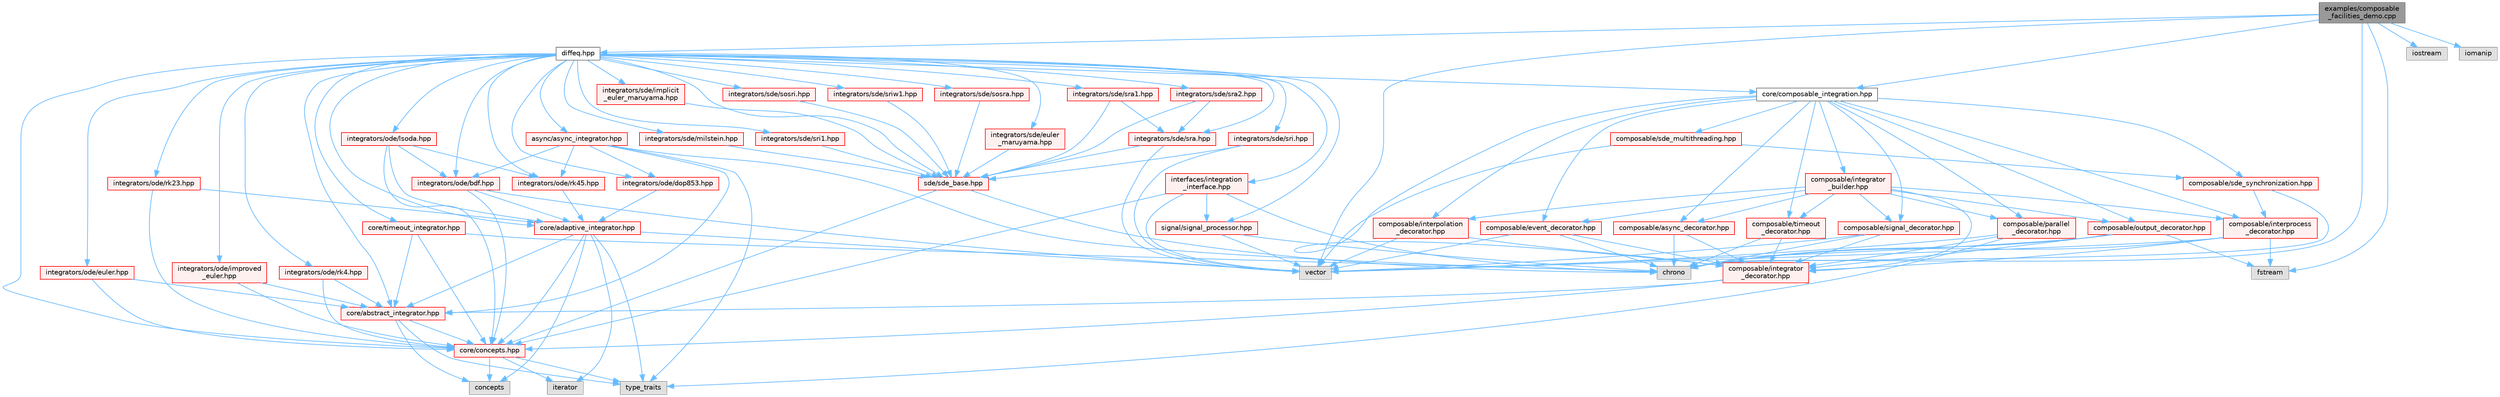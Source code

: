 digraph "examples/composable_facilities_demo.cpp"
{
 // LATEX_PDF_SIZE
  bgcolor="transparent";
  edge [fontname=Helvetica,fontsize=10,labelfontname=Helvetica,labelfontsize=10];
  node [fontname=Helvetica,fontsize=10,shape=box,height=0.2,width=0.4];
  Node1 [id="Node000001",label="examples/composable\l_facilities_demo.cpp",height=0.2,width=0.4,color="gray40", fillcolor="grey60", style="filled", fontcolor="black",tooltip="Demonstration of composable, decoupled facilities."];
  Node1 -> Node2 [id="edge1_Node000001_Node000002",color="steelblue1",style="solid",tooltip=" "];
  Node2 [id="Node000002",label="diffeq.hpp",height=0.2,width=0.4,color="grey40", fillcolor="white", style="filled",URL="$diffeq_8hpp.html",tooltip="Modern C++ ODE Integration Library with Real-time Signal Processing."];
  Node2 -> Node3 [id="edge2_Node000002_Node000003",color="steelblue1",style="solid",tooltip=" "];
  Node3 [id="Node000003",label="core/concepts.hpp",height=0.2,width=0.4,color="red", fillcolor="#FFF0F0", style="filled",URL="$concepts_8hpp_source.html",tooltip=" "];
  Node3 -> Node4 [id="edge3_Node000003_Node000004",color="steelblue1",style="solid",tooltip=" "];
  Node4 [id="Node000004",label="concepts",height=0.2,width=0.4,color="grey60", fillcolor="#E0E0E0", style="filled",tooltip=" "];
  Node3 -> Node5 [id="edge4_Node000003_Node000005",color="steelblue1",style="solid",tooltip=" "];
  Node5 [id="Node000005",label="type_traits",height=0.2,width=0.4,color="grey60", fillcolor="#E0E0E0", style="filled",tooltip=" "];
  Node3 -> Node6 [id="edge5_Node000003_Node000006",color="steelblue1",style="solid",tooltip=" "];
  Node6 [id="Node000006",label="iterator",height=0.2,width=0.4,color="grey60", fillcolor="#E0E0E0", style="filled",tooltip=" "];
  Node2 -> Node8 [id="edge6_Node000002_Node000008",color="steelblue1",style="solid",tooltip=" "];
  Node8 [id="Node000008",label="core/abstract_integrator.hpp",height=0.2,width=0.4,color="red", fillcolor="#FFF0F0", style="filled",URL="$abstract__integrator_8hpp_source.html",tooltip=" "];
  Node8 -> Node4 [id="edge7_Node000008_Node000004",color="steelblue1",style="solid",tooltip=" "];
  Node8 -> Node5 [id="edge8_Node000008_Node000005",color="steelblue1",style="solid",tooltip=" "];
  Node8 -> Node3 [id="edge9_Node000008_Node000003",color="steelblue1",style="solid",tooltip=" "];
  Node2 -> Node10 [id="edge10_Node000002_Node000010",color="steelblue1",style="solid",tooltip=" "];
  Node10 [id="Node000010",label="core/adaptive_integrator.hpp",height=0.2,width=0.4,color="red", fillcolor="#FFF0F0", style="filled",URL="$adaptive__integrator_8hpp_source.html",tooltip=" "];
  Node10 -> Node4 [id="edge11_Node000010_Node000004",color="steelblue1",style="solid",tooltip=" "];
  Node10 -> Node6 [id="edge12_Node000010_Node000006",color="steelblue1",style="solid",tooltip=" "];
  Node10 -> Node5 [id="edge13_Node000010_Node000005",color="steelblue1",style="solid",tooltip=" "];
  Node10 -> Node11 [id="edge14_Node000010_Node000011",color="steelblue1",style="solid",tooltip=" "];
  Node11 [id="Node000011",label="vector",height=0.2,width=0.4,color="grey60", fillcolor="#E0E0E0", style="filled",tooltip=" "];
  Node10 -> Node3 [id="edge15_Node000010_Node000003",color="steelblue1",style="solid",tooltip=" "];
  Node10 -> Node8 [id="edge16_Node000010_Node000008",color="steelblue1",style="solid",tooltip=" "];
  Node2 -> Node17 [id="edge17_Node000002_Node000017",color="steelblue1",style="solid",tooltip=" "];
  Node17 [id="Node000017",label="core/timeout_integrator.hpp",height=0.2,width=0.4,color="red", fillcolor="#FFF0F0", style="filled",URL="$timeout__integrator_8hpp_source.html",tooltip=" "];
  Node17 -> Node19 [id="edge18_Node000017_Node000019",color="steelblue1",style="solid",tooltip=" "];
  Node19 [id="Node000019",label="chrono",height=0.2,width=0.4,color="grey60", fillcolor="#E0E0E0", style="filled",tooltip=" "];
  Node17 -> Node3 [id="edge19_Node000017_Node000003",color="steelblue1",style="solid",tooltip=" "];
  Node17 -> Node8 [id="edge20_Node000017_Node000008",color="steelblue1",style="solid",tooltip=" "];
  Node2 -> Node21 [id="edge21_Node000002_Node000021",color="steelblue1",style="solid",tooltip=" "];
  Node21 [id="Node000021",label="core/composable_integration.hpp",height=0.2,width=0.4,color="grey40", fillcolor="white", style="filled",URL="$composable__integration_8hpp.html",tooltip="Composable integration architecture using decorator pattern."];
  Node21 -> Node22 [id="edge22_Node000021_Node000022",color="steelblue1",style="solid",tooltip=" "];
  Node22 [id="Node000022",label="composable/integrator\l_decorator.hpp",height=0.2,width=0.4,color="red", fillcolor="#FFF0F0", style="filled",URL="$integrator__decorator_8hpp_source.html",tooltip=" "];
  Node22 -> Node3 [id="edge23_Node000022_Node000003",color="steelblue1",style="solid",tooltip=" "];
  Node22 -> Node8 [id="edge24_Node000022_Node000008",color="steelblue1",style="solid",tooltip=" "];
  Node21 -> Node23 [id="edge25_Node000021_Node000023",color="steelblue1",style="solid",tooltip=" "];
  Node23 [id="Node000023",label="composable/timeout\l_decorator.hpp",height=0.2,width=0.4,color="red", fillcolor="#FFF0F0", style="filled",URL="$timeout__decorator_8hpp_source.html",tooltip=" "];
  Node23 -> Node22 [id="edge26_Node000023_Node000022",color="steelblue1",style="solid",tooltip=" "];
  Node23 -> Node19 [id="edge27_Node000023_Node000019",color="steelblue1",style="solid",tooltip=" "];
  Node21 -> Node25 [id="edge28_Node000021_Node000025",color="steelblue1",style="solid",tooltip=" "];
  Node25 [id="Node000025",label="composable/parallel\l_decorator.hpp",height=0.2,width=0.4,color="red", fillcolor="#FFF0F0", style="filled",URL="$parallel__decorator_8hpp_source.html",tooltip=" "];
  Node25 -> Node22 [id="edge29_Node000025_Node000022",color="steelblue1",style="solid",tooltip=" "];
  Node25 -> Node11 [id="edge30_Node000025_Node000011",color="steelblue1",style="solid",tooltip=" "];
  Node25 -> Node5 [id="edge31_Node000025_Node000005",color="steelblue1",style="solid",tooltip=" "];
  Node21 -> Node28 [id="edge32_Node000021_Node000028",color="steelblue1",style="solid",tooltip=" "];
  Node28 [id="Node000028",label="composable/async_decorator.hpp",height=0.2,width=0.4,color="red", fillcolor="#FFF0F0", style="filled",URL="$async__decorator_8hpp_source.html",tooltip=" "];
  Node28 -> Node22 [id="edge33_Node000028_Node000022",color="steelblue1",style="solid",tooltip=" "];
  Node28 -> Node19 [id="edge34_Node000028_Node000019",color="steelblue1",style="solid",tooltip=" "];
  Node21 -> Node31 [id="edge35_Node000021_Node000031",color="steelblue1",style="solid",tooltip=" "];
  Node31 [id="Node000031",label="composable/output_decorator.hpp",height=0.2,width=0.4,color="red", fillcolor="#FFF0F0", style="filled",URL="$output__decorator_8hpp_source.html",tooltip=" "];
  Node31 -> Node22 [id="edge36_Node000031_Node000022",color="steelblue1",style="solid",tooltip=" "];
  Node31 -> Node11 [id="edge37_Node000031_Node000011",color="steelblue1",style="solid",tooltip=" "];
  Node31 -> Node19 [id="edge38_Node000031_Node000019",color="steelblue1",style="solid",tooltip=" "];
  Node31 -> Node32 [id="edge39_Node000031_Node000032",color="steelblue1",style="solid",tooltip=" "];
  Node32 [id="Node000032",label="fstream",height=0.2,width=0.4,color="grey60", fillcolor="#E0E0E0", style="filled",tooltip=" "];
  Node21 -> Node34 [id="edge40_Node000021_Node000034",color="steelblue1",style="solid",tooltip=" "];
  Node34 [id="Node000034",label="composable/signal_decorator.hpp",height=0.2,width=0.4,color="red", fillcolor="#FFF0F0", style="filled",URL="$signal__decorator_8hpp_source.html",tooltip=" "];
  Node34 -> Node22 [id="edge41_Node000034_Node000022",color="steelblue1",style="solid",tooltip=" "];
  Node34 -> Node11 [id="edge42_Node000034_Node000011",color="steelblue1",style="solid",tooltip=" "];
  Node34 -> Node19 [id="edge43_Node000034_Node000019",color="steelblue1",style="solid",tooltip=" "];
  Node21 -> Node36 [id="edge44_Node000021_Node000036",color="steelblue1",style="solid",tooltip=" "];
  Node36 [id="Node000036",label="composable/interpolation\l_decorator.hpp",height=0.2,width=0.4,color="red", fillcolor="#FFF0F0", style="filled",URL="$interpolation__decorator_8hpp_source.html",tooltip=" "];
  Node36 -> Node22 [id="edge45_Node000036_Node000022",color="steelblue1",style="solid",tooltip=" "];
  Node36 -> Node11 [id="edge46_Node000036_Node000011",color="steelblue1",style="solid",tooltip=" "];
  Node21 -> Node38 [id="edge47_Node000021_Node000038",color="steelblue1",style="solid",tooltip=" "];
  Node38 [id="Node000038",label="composable/interprocess\l_decorator.hpp",height=0.2,width=0.4,color="red", fillcolor="#FFF0F0", style="filled",URL="$interprocess__decorator_8hpp_source.html",tooltip=" "];
  Node38 -> Node22 [id="edge48_Node000038_Node000022",color="steelblue1",style="solid",tooltip=" "];
  Node38 -> Node11 [id="edge49_Node000038_Node000011",color="steelblue1",style="solid",tooltip=" "];
  Node38 -> Node19 [id="edge50_Node000038_Node000019",color="steelblue1",style="solid",tooltip=" "];
  Node38 -> Node32 [id="edge51_Node000038_Node000032",color="steelblue1",style="solid",tooltip=" "];
  Node21 -> Node46 [id="edge52_Node000021_Node000046",color="steelblue1",style="solid",tooltip=" "];
  Node46 [id="Node000046",label="composable/event_decorator.hpp",height=0.2,width=0.4,color="red", fillcolor="#FFF0F0", style="filled",URL="$event__decorator_8hpp_source.html",tooltip=" "];
  Node46 -> Node22 [id="edge53_Node000046_Node000022",color="steelblue1",style="solid",tooltip=" "];
  Node46 -> Node11 [id="edge54_Node000046_Node000011",color="steelblue1",style="solid",tooltip=" "];
  Node46 -> Node19 [id="edge55_Node000046_Node000019",color="steelblue1",style="solid",tooltip=" "];
  Node21 -> Node48 [id="edge56_Node000021_Node000048",color="steelblue1",style="solid",tooltip=" "];
  Node48 [id="Node000048",label="composable/sde_synchronization.hpp",height=0.2,width=0.4,color="red", fillcolor="#FFF0F0", style="filled",URL="$sde__synchronization_8hpp_source.html",tooltip=" "];
  Node48 -> Node38 [id="edge57_Node000048_Node000038",color="steelblue1",style="solid",tooltip=" "];
  Node48 -> Node19 [id="edge58_Node000048_Node000019",color="steelblue1",style="solid",tooltip=" "];
  Node21 -> Node50 [id="edge59_Node000021_Node000050",color="steelblue1",style="solid",tooltip=" "];
  Node50 [id="Node000050",label="composable/sde_multithreading.hpp",height=0.2,width=0.4,color="red", fillcolor="#FFF0F0", style="filled",URL="$sde__multithreading_8hpp_source.html",tooltip=" "];
  Node50 -> Node48 [id="edge60_Node000050_Node000048",color="steelblue1",style="solid",tooltip=" "];
  Node50 -> Node11 [id="edge61_Node000050_Node000011",color="steelblue1",style="solid",tooltip=" "];
  Node21 -> Node53 [id="edge62_Node000021_Node000053",color="steelblue1",style="solid",tooltip=" "];
  Node53 [id="Node000053",label="composable/integrator\l_builder.hpp",height=0.2,width=0.4,color="red", fillcolor="#FFF0F0", style="filled",URL="$integrator__builder_8hpp_source.html",tooltip=" "];
  Node53 -> Node22 [id="edge63_Node000053_Node000022",color="steelblue1",style="solid",tooltip=" "];
  Node53 -> Node23 [id="edge64_Node000053_Node000023",color="steelblue1",style="solid",tooltip=" "];
  Node53 -> Node25 [id="edge65_Node000053_Node000025",color="steelblue1",style="solid",tooltip=" "];
  Node53 -> Node28 [id="edge66_Node000053_Node000028",color="steelblue1",style="solid",tooltip=" "];
  Node53 -> Node31 [id="edge67_Node000053_Node000031",color="steelblue1",style="solid",tooltip=" "];
  Node53 -> Node34 [id="edge68_Node000053_Node000034",color="steelblue1",style="solid",tooltip=" "];
  Node53 -> Node36 [id="edge69_Node000053_Node000036",color="steelblue1",style="solid",tooltip=" "];
  Node53 -> Node38 [id="edge70_Node000053_Node000038",color="steelblue1",style="solid",tooltip=" "];
  Node53 -> Node46 [id="edge71_Node000053_Node000046",color="steelblue1",style="solid",tooltip=" "];
  Node2 -> Node54 [id="edge72_Node000002_Node000054",color="steelblue1",style="solid",tooltip=" "];
  Node54 [id="Node000054",label="integrators/ode/euler.hpp",height=0.2,width=0.4,color="red", fillcolor="#FFF0F0", style="filled",URL="$euler_8hpp_source.html",tooltip=" "];
  Node54 -> Node3 [id="edge73_Node000054_Node000003",color="steelblue1",style="solid",tooltip=" "];
  Node54 -> Node8 [id="edge74_Node000054_Node000008",color="steelblue1",style="solid",tooltip=" "];
  Node2 -> Node55 [id="edge75_Node000002_Node000055",color="steelblue1",style="solid",tooltip=" "];
  Node55 [id="Node000055",label="integrators/ode/improved\l_euler.hpp",height=0.2,width=0.4,color="red", fillcolor="#FFF0F0", style="filled",URL="$improved__euler_8hpp_source.html",tooltip=" "];
  Node55 -> Node3 [id="edge76_Node000055_Node000003",color="steelblue1",style="solid",tooltip=" "];
  Node55 -> Node8 [id="edge77_Node000055_Node000008",color="steelblue1",style="solid",tooltip=" "];
  Node2 -> Node56 [id="edge78_Node000002_Node000056",color="steelblue1",style="solid",tooltip=" "];
  Node56 [id="Node000056",label="integrators/ode/rk4.hpp",height=0.2,width=0.4,color="red", fillcolor="#FFF0F0", style="filled",URL="$rk4_8hpp_source.html",tooltip=" "];
  Node56 -> Node3 [id="edge79_Node000056_Node000003",color="steelblue1",style="solid",tooltip=" "];
  Node56 -> Node8 [id="edge80_Node000056_Node000008",color="steelblue1",style="solid",tooltip=" "];
  Node2 -> Node57 [id="edge81_Node000002_Node000057",color="steelblue1",style="solid",tooltip=" "];
  Node57 [id="Node000057",label="integrators/ode/rk23.hpp",height=0.2,width=0.4,color="red", fillcolor="#FFF0F0", style="filled",URL="$rk23_8hpp_source.html",tooltip=" "];
  Node57 -> Node3 [id="edge82_Node000057_Node000003",color="steelblue1",style="solid",tooltip=" "];
  Node57 -> Node10 [id="edge83_Node000057_Node000010",color="steelblue1",style="solid",tooltip=" "];
  Node2 -> Node58 [id="edge84_Node000002_Node000058",color="steelblue1",style="solid",tooltip=" "];
  Node58 [id="Node000058",label="integrators/ode/rk45.hpp",height=0.2,width=0.4,color="red", fillcolor="#FFF0F0", style="filled",URL="$rk45_8hpp_source.html",tooltip=" "];
  Node58 -> Node10 [id="edge85_Node000058_Node000010",color="steelblue1",style="solid",tooltip=" "];
  Node2 -> Node59 [id="edge86_Node000002_Node000059",color="steelblue1",style="solid",tooltip=" "];
  Node59 [id="Node000059",label="integrators/ode/dop853.hpp",height=0.2,width=0.4,color="red", fillcolor="#FFF0F0", style="filled",URL="$dop853_8hpp_source.html",tooltip=" "];
  Node59 -> Node10 [id="edge87_Node000059_Node000010",color="steelblue1",style="solid",tooltip=" "];
  Node2 -> Node61 [id="edge88_Node000002_Node000061",color="steelblue1",style="solid",tooltip=" "];
  Node61 [id="Node000061",label="integrators/ode/bdf.hpp",height=0.2,width=0.4,color="red", fillcolor="#FFF0F0", style="filled",URL="$bdf_8hpp_source.html",tooltip=" "];
  Node61 -> Node3 [id="edge89_Node000061_Node000003",color="steelblue1",style="solid",tooltip=" "];
  Node61 -> Node10 [id="edge90_Node000061_Node000010",color="steelblue1",style="solid",tooltip=" "];
  Node61 -> Node11 [id="edge91_Node000061_Node000011",color="steelblue1",style="solid",tooltip=" "];
  Node2 -> Node62 [id="edge92_Node000002_Node000062",color="steelblue1",style="solid",tooltip=" "];
  Node62 [id="Node000062",label="integrators/ode/lsoda.hpp",height=0.2,width=0.4,color="red", fillcolor="#FFF0F0", style="filled",URL="$lsoda_8hpp_source.html",tooltip=" "];
  Node62 -> Node3 [id="edge93_Node000062_Node000003",color="steelblue1",style="solid",tooltip=" "];
  Node62 -> Node10 [id="edge94_Node000062_Node000010",color="steelblue1",style="solid",tooltip=" "];
  Node62 -> Node58 [id="edge95_Node000062_Node000058",color="steelblue1",style="solid",tooltip=" "];
  Node62 -> Node61 [id="edge96_Node000062_Node000061",color="steelblue1",style="solid",tooltip=" "];
  Node2 -> Node63 [id="edge97_Node000002_Node000063",color="steelblue1",style="solid",tooltip=" "];
  Node63 [id="Node000063",label="sde/sde_base.hpp",height=0.2,width=0.4,color="red", fillcolor="#FFF0F0", style="filled",URL="$sde__base_8hpp_source.html",tooltip=" "];
  Node63 -> Node3 [id="edge98_Node000063_Node000003",color="steelblue1",style="solid",tooltip=" "];
  Node63 -> Node19 [id="edge99_Node000063_Node000019",color="steelblue1",style="solid",tooltip=" "];
  Node2 -> Node64 [id="edge100_Node000002_Node000064",color="steelblue1",style="solid",tooltip=" "];
  Node64 [id="Node000064",label="integrators/sde/euler\l_maruyama.hpp",height=0.2,width=0.4,color="red", fillcolor="#FFF0F0", style="filled",URL="$euler__maruyama_8hpp_source.html",tooltip=" "];
  Node64 -> Node63 [id="edge101_Node000064_Node000063",color="steelblue1",style="solid",tooltip=" "];
  Node2 -> Node65 [id="edge102_Node000002_Node000065",color="steelblue1",style="solid",tooltip=" "];
  Node65 [id="Node000065",label="integrators/sde/milstein.hpp",height=0.2,width=0.4,color="red", fillcolor="#FFF0F0", style="filled",URL="$milstein_8hpp_source.html",tooltip=" "];
  Node65 -> Node63 [id="edge103_Node000065_Node000063",color="steelblue1",style="solid",tooltip=" "];
  Node2 -> Node66 [id="edge104_Node000002_Node000066",color="steelblue1",style="solid",tooltip=" "];
  Node66 [id="Node000066",label="integrators/sde/sri1.hpp",height=0.2,width=0.4,color="red", fillcolor="#FFF0F0", style="filled",URL="$sri1_8hpp_source.html",tooltip=" "];
  Node66 -> Node63 [id="edge105_Node000066_Node000063",color="steelblue1",style="solid",tooltip=" "];
  Node2 -> Node67 [id="edge106_Node000002_Node000067",color="steelblue1",style="solid",tooltip=" "];
  Node67 [id="Node000067",label="integrators/sde/implicit\l_euler_maruyama.hpp",height=0.2,width=0.4,color="red", fillcolor="#FFF0F0", style="filled",URL="$implicit__euler__maruyama_8hpp_source.html",tooltip=" "];
  Node67 -> Node63 [id="edge107_Node000067_Node000063",color="steelblue1",style="solid",tooltip=" "];
  Node2 -> Node68 [id="edge108_Node000002_Node000068",color="steelblue1",style="solid",tooltip=" "];
  Node68 [id="Node000068",label="integrators/sde/sra.hpp",height=0.2,width=0.4,color="red", fillcolor="#FFF0F0", style="filled",URL="$sra_8hpp_source.html",tooltip=" "];
  Node68 -> Node63 [id="edge109_Node000068_Node000063",color="steelblue1",style="solid",tooltip=" "];
  Node68 -> Node11 [id="edge110_Node000068_Node000011",color="steelblue1",style="solid",tooltip=" "];
  Node2 -> Node69 [id="edge111_Node000002_Node000069",color="steelblue1",style="solid",tooltip=" "];
  Node69 [id="Node000069",label="integrators/sde/sra1.hpp",height=0.2,width=0.4,color="red", fillcolor="#FFF0F0", style="filled",URL="$sra1_8hpp_source.html",tooltip=" "];
  Node69 -> Node68 [id="edge112_Node000069_Node000068",color="steelblue1",style="solid",tooltip=" "];
  Node69 -> Node63 [id="edge113_Node000069_Node000063",color="steelblue1",style="solid",tooltip=" "];
  Node2 -> Node70 [id="edge114_Node000002_Node000070",color="steelblue1",style="solid",tooltip=" "];
  Node70 [id="Node000070",label="integrators/sde/sra2.hpp",height=0.2,width=0.4,color="red", fillcolor="#FFF0F0", style="filled",URL="$sra2_8hpp_source.html",tooltip=" "];
  Node70 -> Node68 [id="edge115_Node000070_Node000068",color="steelblue1",style="solid",tooltip=" "];
  Node70 -> Node63 [id="edge116_Node000070_Node000063",color="steelblue1",style="solid",tooltip=" "];
  Node2 -> Node71 [id="edge117_Node000002_Node000071",color="steelblue1",style="solid",tooltip=" "];
  Node71 [id="Node000071",label="integrators/sde/sosra.hpp",height=0.2,width=0.4,color="red", fillcolor="#FFF0F0", style="filled",URL="$sosra_8hpp_source.html",tooltip=" "];
  Node71 -> Node63 [id="edge118_Node000071_Node000063",color="steelblue1",style="solid",tooltip=" "];
  Node2 -> Node72 [id="edge119_Node000002_Node000072",color="steelblue1",style="solid",tooltip=" "];
  Node72 [id="Node000072",label="integrators/sde/sri.hpp",height=0.2,width=0.4,color="red", fillcolor="#FFF0F0", style="filled",URL="$sri_8hpp_source.html",tooltip=" "];
  Node72 -> Node63 [id="edge120_Node000072_Node000063",color="steelblue1",style="solid",tooltip=" "];
  Node72 -> Node11 [id="edge121_Node000072_Node000011",color="steelblue1",style="solid",tooltip=" "];
  Node2 -> Node73 [id="edge122_Node000002_Node000073",color="steelblue1",style="solid",tooltip=" "];
  Node73 [id="Node000073",label="integrators/sde/sriw1.hpp",height=0.2,width=0.4,color="red", fillcolor="#FFF0F0", style="filled",URL="$sriw1_8hpp_source.html",tooltip=" "];
  Node73 -> Node63 [id="edge123_Node000073_Node000063",color="steelblue1",style="solid",tooltip=" "];
  Node2 -> Node74 [id="edge124_Node000002_Node000074",color="steelblue1",style="solid",tooltip=" "];
  Node74 [id="Node000074",label="integrators/sde/sosri.hpp",height=0.2,width=0.4,color="red", fillcolor="#FFF0F0", style="filled",URL="$sosri_8hpp_source.html",tooltip=" "];
  Node74 -> Node63 [id="edge125_Node000074_Node000063",color="steelblue1",style="solid",tooltip=" "];
  Node2 -> Node75 [id="edge126_Node000002_Node000075",color="steelblue1",style="solid",tooltip=" "];
  Node75 [id="Node000075",label="async/async_integrator.hpp",height=0.2,width=0.4,color="red", fillcolor="#FFF0F0", style="filled",URL="$async__integrator_8hpp_source.html",tooltip=" "];
  Node75 -> Node8 [id="edge127_Node000075_Node000008",color="steelblue1",style="solid",tooltip=" "];
  Node75 -> Node58 [id="edge128_Node000075_Node000058",color="steelblue1",style="solid",tooltip=" "];
  Node75 -> Node59 [id="edge129_Node000075_Node000059",color="steelblue1",style="solid",tooltip=" "];
  Node75 -> Node61 [id="edge130_Node000075_Node000061",color="steelblue1",style="solid",tooltip=" "];
  Node75 -> Node19 [id="edge131_Node000075_Node000019",color="steelblue1",style="solid",tooltip=" "];
  Node75 -> Node5 [id="edge132_Node000075_Node000005",color="steelblue1",style="solid",tooltip=" "];
  Node2 -> Node77 [id="edge133_Node000002_Node000077",color="steelblue1",style="solid",tooltip=" "];
  Node77 [id="Node000077",label="signal/signal_processor.hpp",height=0.2,width=0.4,color="red", fillcolor="#FFF0F0", style="filled",URL="$signal__processor_8hpp_source.html",tooltip=" "];
  Node77 -> Node11 [id="edge134_Node000077_Node000011",color="steelblue1",style="solid",tooltip=" "];
  Node77 -> Node19 [id="edge135_Node000077_Node000019",color="steelblue1",style="solid",tooltip=" "];
  Node2 -> Node80 [id="edge136_Node000002_Node000080",color="steelblue1",style="solid",tooltip=" "];
  Node80 [id="Node000080",label="interfaces/integration\l_interface.hpp",height=0.2,width=0.4,color="red", fillcolor="#FFF0F0", style="filled",URL="$integration__interface_8hpp_source.html",tooltip=" "];
  Node80 -> Node3 [id="edge137_Node000080_Node000003",color="steelblue1",style="solid",tooltip=" "];
  Node80 -> Node77 [id="edge138_Node000080_Node000077",color="steelblue1",style="solid",tooltip=" "];
  Node80 -> Node11 [id="edge139_Node000080_Node000011",color="steelblue1",style="solid",tooltip=" "];
  Node80 -> Node19 [id="edge140_Node000080_Node000019",color="steelblue1",style="solid",tooltip=" "];
  Node1 -> Node21 [id="edge141_Node000001_Node000021",color="steelblue1",style="solid",tooltip=" "];
  Node1 -> Node81 [id="edge142_Node000001_Node000081",color="steelblue1",style="solid",tooltip=" "];
  Node81 [id="Node000081",label="iostream",height=0.2,width=0.4,color="grey60", fillcolor="#E0E0E0", style="filled",tooltip=" "];
  Node1 -> Node11 [id="edge143_Node000001_Node000011",color="steelblue1",style="solid",tooltip=" "];
  Node1 -> Node19 [id="edge144_Node000001_Node000019",color="steelblue1",style="solid",tooltip=" "];
  Node1 -> Node82 [id="edge145_Node000001_Node000082",color="steelblue1",style="solid",tooltip=" "];
  Node82 [id="Node000082",label="iomanip",height=0.2,width=0.4,color="grey60", fillcolor="#E0E0E0", style="filled",tooltip=" "];
  Node1 -> Node32 [id="edge146_Node000001_Node000032",color="steelblue1",style="solid",tooltip=" "];
}
